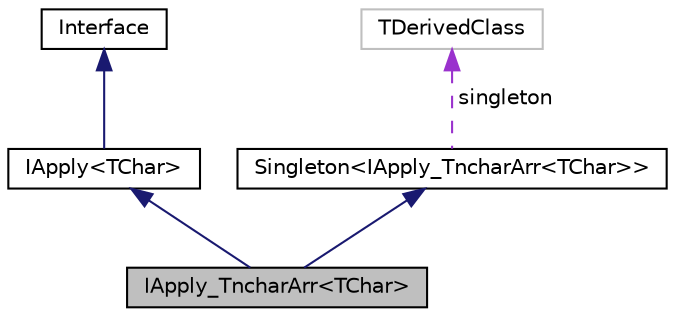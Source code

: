 digraph "IApply_TncharArr&lt;TChar&gt;"
{
  edge [fontname="Helvetica",fontsize="10",labelfontname="Helvetica",labelfontsize="10"];
  node [fontname="Helvetica",fontsize="10",shape=record];
  Node4 [label="IApply_TncharArr\<TChar\>",height=0.2,width=0.4,color="black", fillcolor="grey75", style="filled", fontcolor="black"];
  Node5 [label="IApply\<TChar\>",height=0.2,width=0.4,color="black", fillcolor="white", style="filled",URL="$classaworx_1_1lib_1_1strings_1_1boxing_1_1IApply.html"];
  Node7 [label="Singleton\<IApply_TncharArr\<TChar\>\>",height=0.2,width=0.4,color="black", fillcolor="white", style="filled",URL="$classaworx_1_1lib_1_1lang_1_1Singleton.html"];
  Node5 -> Node4 [dir="back",color="midnightblue",fontsize="10",style="solid",fontname="Helvetica"];
  Node6 -> Node5 [dir="back",color="midnightblue",fontsize="10",style="solid",fontname="Helvetica"];
  Node7 -> Node4 [dir="back",color="midnightblue",fontsize="10",style="solid",fontname="Helvetica"];
  Node8 -> Node7 [dir="back",color="darkorchid3",fontsize="10",style="dashed",label=" singleton" ,fontname="Helvetica"];
  Node6 [label="Interface",height=0.2,width=0.4,color="black", fillcolor="white", style="filled",URL="$classaworx_1_1lib_1_1boxing_1_1Interface.html"];
  Node8 [label="TDerivedClass",height=0.2,width=0.4,color="grey75", fillcolor="white", style="filled"];
}

